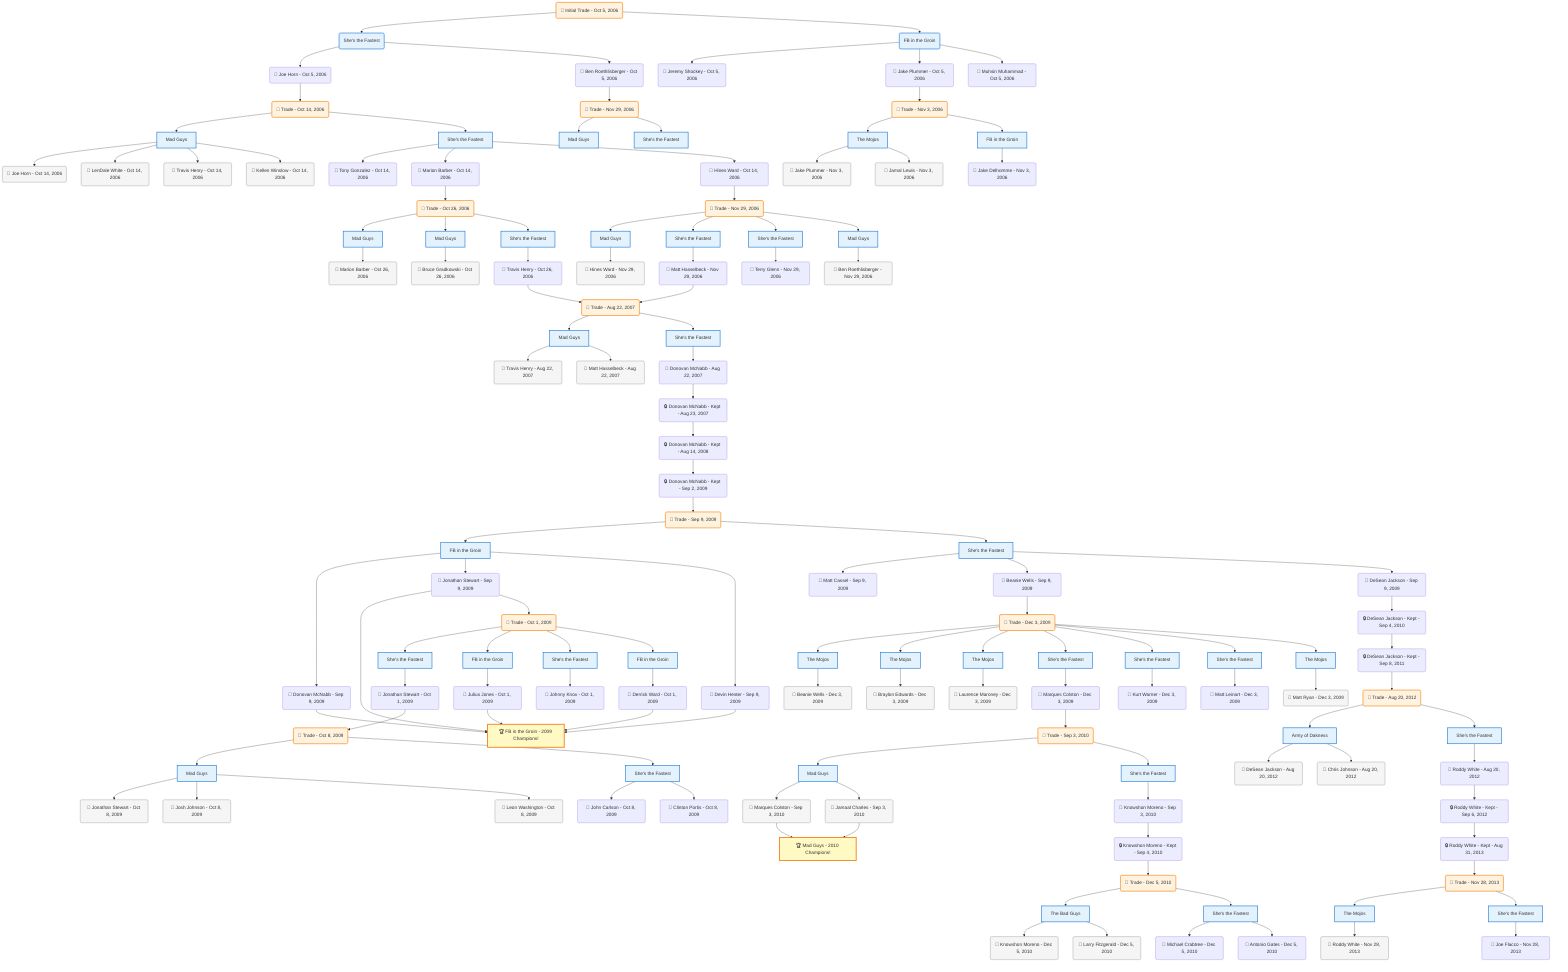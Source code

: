 flowchart TD

    TRADE_MAIN("🔄 Initial Trade - Oct 5, 2006")
    TEAM_1("She's the Fastest")
    TEAM_2("FB in the Groin")
    NODE_b3d96c99-6169-4838-a146-0ccb6553a40f("🔄 Joe Horn - Oct 5, 2006")
    TRADE_ce20ada5-488c-42bb-81ff-654bf10c775e_3("🔄 Trade - Oct 14, 2006")
    TEAM_f5908944-6efd-40eb-af54-6c53004e0e2f_4["Mad Guys"]
    NODE_2d5e163c-cf82-4f0c-b2b0-928482ea4ad2("🔄 Joe Horn - Oct 14, 2006")
    NODE_f2a49ad0-9bef-4fd1-94ed-61651a84658b("🔄 LenDale White - Oct 14, 2006")
    NODE_282956be-e712-4df6-843a-9d92485c0ae4("🔄 Travis Henry - Oct 14, 2006")
    NODE_226cc31f-fa1b-4444-9edd-d799c92a88af("🔄 Kellen Winslow - Oct 14, 2006")
    TEAM_4449259f-64af-44fd-9235-1facc0926234_5["She's the Fastest"]
    NODE_318494ea-3c4e-4311-aae1-6262e1d62dd2("🔄 Tony Gonzalez - Oct 14, 2006")
    NODE_76fc29b7-369e-4798-8eac-eaa63e814539("🔄 Marion Barber - Oct 14, 2006")
    TRADE_5d3bc4a9-4882-4228-a856-7e54ae8aafc2_6("🔄 Trade - Oct 26, 2006")
    TEAM_f5908944-6efd-40eb-af54-6c53004e0e2f_7["Mad Guys"]
    NODE_1977b820-e794-4826-a87e-c7ab3bffeb05("🔄 Marion Barber - Oct 26, 2006")
    TEAM_f5908944-6efd-40eb-af54-6c53004e0e2f_8["Mad Guys"]
    NODE_48b9675f-7bae-44b9-a520-04d629791a34("🔄 Bruce Gradkowski - Oct 26, 2006")
    TEAM_4449259f-64af-44fd-9235-1facc0926234_9["She's the Fastest"]
    NODE_6372070f-eeba-4284-a58b-94618802e524("🔄 Travis Henry - Oct 26, 2006")
    TRADE_308eb20b-53a3-4f9b-966d-71bfd7563fae_10("🔄 Trade - Aug 22, 2007")
    TEAM_f5908944-6efd-40eb-af54-6c53004e0e2f_11["Mad Guys"]
    NODE_5040ed8f-9252-42e7-8404-b38608ad1d57("🔄 Travis Henry - Aug 22, 2007")
    NODE_06b4815b-97ba-4f51-8303-f5cfed55f7a3("🔄 Matt Hasselbeck - Aug 22, 2007")
    TEAM_4449259f-64af-44fd-9235-1facc0926234_12["She's the Fastest"]
    NODE_785862b2-4564-4496-aacf-45ba6c83093f("🔄 Donovan McNabb - Aug 22, 2007")
    NODE_6d0e067b-138d-4c48-a5a8-b1066288bdf3("🔒 Donovan McNabb - Kept - Aug 23, 2007")
    NODE_f4f33216-fc5e-425e-a2da-c957a8101213("🔒 Donovan McNabb - Kept - Aug 14, 2008")
    NODE_566b66a0-df77-4a32-a603-975b992e6062("🔒 Donovan McNabb - Kept - Sep 2, 2009")
    TRADE_d64744f2-649c-41d8-81d6-cb12408f9a20_13("🔄 Trade - Sep 9, 2009")
    TEAM_f483ecf1-cd17-4991-854b-e52dfc957b45_14["FB in the Groin"]
    NODE_3128e3d6-ada1-4ddc-99ad-add55e2d292b("🔄 Donovan McNabb - Sep 9, 2009")
    CHAMP_f483ecf1-cd17-4991-854b-e52dfc957b45_2009["🏆 FB in the Groin - 2009 Champions!"]
    NODE_15682633-4c98-4792-b4d5-ef220e682543("🔄 Jonathan Stewart - Sep 9, 2009")
    TRADE_2e75919f-7f43-4753-b2ca-f52a7e93ce4e_15("🔄 Trade - Oct 1, 2009")
    TEAM_4449259f-64af-44fd-9235-1facc0926234_16["She's the Fastest"]
    NODE_83285925-8d16-4bc1-b0fb-55a3915fa4da("🔄 Jonathan Stewart - Oct 1, 2009")
    TRADE_0b8cd5d1-7674-455b-826f-b515a7ac8bca_17("🔄 Trade - Oct 8, 2009")
    TEAM_f5908944-6efd-40eb-af54-6c53004e0e2f_18["Mad Guys"]
    NODE_fe13f67c-e519-4a4c-8aee-8aaf23063a80("🔄 Jonathan Stewart - Oct 8, 2009")
    NODE_6f7575c2-0315-4245-ba61-c41c2e2dfed5("🔄 Josh Johnson - Oct 8, 2009")
    NODE_005c917d-55e3-4e5e-986e-d32250664d36("🔄 Leon Washington - Oct 8, 2009")
    TEAM_4449259f-64af-44fd-9235-1facc0926234_19["She's the Fastest"]
    NODE_53a5d3f6-2275-4eaa-95eb-9d27ae6fc171("🔄 John Carlson - Oct 8, 2009")
    NODE_ef973909-1ab1-4e36-ad3a-ab44db4210d9("🔄 Clinton Portis - Oct 8, 2009")
    TEAM_f483ecf1-cd17-4991-854b-e52dfc957b45_20["FB in the Groin"]
    NODE_6bd2dbc8-26a3-4b6e-8848-0ab9fd44aa1c("🔄 Julius Jones - Oct 1, 2009")
    TEAM_4449259f-64af-44fd-9235-1facc0926234_21["She's the Fastest"]
    NODE_d83fde35-d3b4-4078-b9f5-8c7decd47ba4("🔄 Johnny Knox - Oct 1, 2009")
    TEAM_f483ecf1-cd17-4991-854b-e52dfc957b45_22["FB in the Groin"]
    NODE_a26c503a-f2bc-4cab-996f-f0253689a18b("🔄 Derrick Ward - Oct 1, 2009")
    NODE_2506304d-9aeb-4778-8bbb-feb1241129b8("🔄 Devin Hester - Sep 9, 2009")
    TEAM_4449259f-64af-44fd-9235-1facc0926234_23["She's the Fastest"]
    NODE_da366052-1793-4ec3-aeef-e2d58fcebf07("🔄 Matt Cassel - Sep 9, 2009")
    NODE_6dd1fdfd-8b13-4c36-b124-f5bc0932f73f("🔄 Beanie Wells - Sep 9, 2009")
    TRADE_e8c7b327-7c15-4132-8918-1ccb803d3cb3_24("🔄 Trade - Dec 3, 2009")
    TEAM_bbe2d0ad-54cf-4c22-be82-b2a5f262a157_25["The Mojos"]
    NODE_fb21570f-4fa7-4277-b242-752759ecd6ca("🔄 Beanie Wells - Dec 3, 2009")
    TEAM_bbe2d0ad-54cf-4c22-be82-b2a5f262a157_26["The Mojos"]
    NODE_8ad98370-e765-4528-899b-039fc791b409("🔄 Braylon Edwards - Dec 3, 2009")
    TEAM_bbe2d0ad-54cf-4c22-be82-b2a5f262a157_27["The Mojos"]
    NODE_16e44121-7fef-4e60-a4d8-39d87a019805("🔄 Laurence Maroney - Dec 3, 2009")
    TEAM_4449259f-64af-44fd-9235-1facc0926234_28["She's the Fastest"]
    NODE_8f183324-b3dc-46b4-bbe0-76f206cb24ee("🔄 Marques Colston - Dec 3, 2009")
    TRADE_664c0593-08b2-4014-96b5-f9505dd0abcf_29("🔄 Trade - Sep 3, 2010")
    TEAM_f5908944-6efd-40eb-af54-6c53004e0e2f_30["Mad Guys"]
    NODE_95e1e39b-1714-410c-9892-ac5cc4bc5223("🔄 Marques Colston - Sep 3, 2010")
    CHAMP_f5908944-6efd-40eb-af54-6c53004e0e2f_2010["🏆 Mad Guys - 2010 Champions!"]
    NODE_281c90e5-f919-4693-8733-eee9f5c6f6da("🔄 Jamaal Charles - Sep 3, 2010")
    TEAM_4449259f-64af-44fd-9235-1facc0926234_31["She's the Fastest"]
    NODE_fd02085d-71ad-46e1-b7cc-06f45da9eb89("🔄 Knowshon Moreno - Sep 3, 2010")
    NODE_27d92d64-f467-4a04-b71b-391a2d495356("🔒 Knowshon Moreno - Kept - Sep 4, 2010")
    TRADE_7079c566-1aef-449d-80e3-81013e223777_32("🔄 Trade - Dec 5, 2010")
    TEAM_b2220d1a-ff75-4622-9757-09978901110f_33["The Bad Guys"]
    NODE_e3eeb034-e4c6-4be5-a812-b2c48eba0d53("🔄 Knowshon Moreno - Dec 5, 2010")
    NODE_fbf9d819-d0b8-4ee4-afe1-0b279afe083d("🔄 Larry Fitzgerald - Dec 5, 2010")
    TEAM_4449259f-64af-44fd-9235-1facc0926234_34["She's the Fastest"]
    NODE_3f49242f-c13a-4378-b163-959d8092b13e("🔄 Michael Crabtree - Dec 5, 2010")
    NODE_e2188277-78ab-4766-9782-da39ab3295ef("🔄 Antonio Gates - Dec 5, 2010")
    TEAM_4449259f-64af-44fd-9235-1facc0926234_35["She's the Fastest"]
    NODE_6bc2416f-f57e-4b16-8235-be0b7609e651("🔄 Kurt Warner - Dec 3, 2009")
    TEAM_4449259f-64af-44fd-9235-1facc0926234_36["She's the Fastest"]
    NODE_1ef12492-61ee-4b66-bd62-daa01556b535("🔄 Matt Leinart - Dec 3, 2009")
    TEAM_bbe2d0ad-54cf-4c22-be82-b2a5f262a157_37["The Mojos"]
    NODE_7ae52589-c36b-4b14-8fb9-f6b745ba608d("🔄 Matt Ryan - Dec 3, 2009")
    NODE_620b330b-81b8-4a9f-9476-febda8d1f7e0("🔄 DeSean Jackson - Sep 9, 2009")
    NODE_4108947d-3fba-4cd0-b690-a74622f6719b("🔒 DeSean Jackson - Kept - Sep 4, 2010")
    NODE_847cf1ae-bc2d-47d1-a1e7-f5ebcd390247("🔒 DeSean Jackson - Kept - Sep 8, 2011")
    TRADE_776f10c8-b633-44f1-9b69-2c1a3e3960a8_38("🔄 Trade - Aug 20, 2012")
    TEAM_40f7599b-e68f-4bf4-9553-bf7e10924635_39["Army of Dakness"]
    NODE_f91646d3-8672-4501-84ce-fee2f323f2a6("🔄 DeSean Jackson - Aug 20, 2012")
    NODE_0b176d9f-318c-441e-bec5-2f4e158dfe93("🔄 Chris Johnson - Aug 20, 2012")
    TEAM_4449259f-64af-44fd-9235-1facc0926234_40["She's the Fastest"]
    NODE_5014c5ff-0cc0-477c-8366-0057daba9002("🔄 Roddy White - Aug 20, 2012")
    NODE_b73ba180-9d18-48a1-b198-dd22f915a95f("🔒 Roddy White - Kept - Sep 6, 2012")
    NODE_3bb6ed06-96a5-4ace-89d9-8d7919d0dae1("🔒 Roddy White - Kept - Aug 31, 2013")
    TRADE_0ded9ddb-c05f-4690-885f-7c5615a42e55_41("🔄 Trade - Nov 28, 2013")
    TEAM_bbe2d0ad-54cf-4c22-be82-b2a5f262a157_42["The Mojos"]
    NODE_4f5d45ce-ecc7-4ae4-a143-0b055f240c09("🔄 Roddy White - Nov 28, 2013")
    TEAM_4449259f-64af-44fd-9235-1facc0926234_43["She's the Fastest"]
    NODE_d8b30ecd-e75e-4fa9-a32d-edb51a22a96e("🔄 Joe Flacco - Nov 28, 2013")
    NODE_fd2f47c1-8ed6-4c4d-92c5-fa95074e6f3b("🔄 Hines Ward - Oct 14, 2006")
    TRADE_06fb8c3a-33af-4b79-ab48-d50c700a376b_44("🔄 Trade - Nov 29, 2006")
    TEAM_f5908944-6efd-40eb-af54-6c53004e0e2f_45["Mad Guys"]
    NODE_bdd103d9-e937-4bd8-b04e-546096a292a3("🔄 Hines Ward - Nov 29, 2006")
    TEAM_4449259f-64af-44fd-9235-1facc0926234_46["She's the Fastest"]
    NODE_ba802b4a-92bf-43a5-ba4e-92405ba533ed("🔄 Matt Hasselbeck - Nov 29, 2006")
    TEAM_4449259f-64af-44fd-9235-1facc0926234_47["She's the Fastest"]
    NODE_26eb6b05-5762-4b25-8cba-d62d74e4bc48("🔄 Terry Glenn - Nov 29, 2006")
    TEAM_f5908944-6efd-40eb-af54-6c53004e0e2f_48["Mad Guys"]
    NODE_58f26ffa-7c76-48c0-a511-e4ad4db00d53("🔄 Ben Roethlisberger - Nov 29, 2006")
    NODE_c57e70ab-6f35-4286-b3f0-13b79a160e15("🔄 Jeremy Shockey - Oct 5, 2006")
    NODE_5641278b-5d11-44ac-bd94-4078d5654562("🔄 Ben Roethlisberger - Oct 5, 2006")
    TRADE_06fb8c3a-33af-4b79-ab48-d50c700a376b_49("🔄 Trade - Nov 29, 2006")
    TEAM_f5908944-6efd-40eb-af54-6c53004e0e2f_50["Mad Guys"]
    TEAM_4449259f-64af-44fd-9235-1facc0926234_51["She's the Fastest"]
    NODE_69ecdbbe-6332-4926-9a78-c7965cbc96dc("🔄 Jake Plummer - Oct 5, 2006")
    TRADE_9b49d5bc-6ef6-48f2-ac4c-c398452727b4_52("🔄 Trade - Nov 3, 2006")
    TEAM_bbe2d0ad-54cf-4c22-be82-b2a5f262a157_53["The Mojos"]
    NODE_4f2e1c6d-1dd5-435e-b749-6d920df6f007("🔄 Jake Plummer - Nov 3, 2006")
    NODE_833a3afd-a1cf-4864-a958-8fba61ae431f("🔄 Jamal Lewis - Nov 3, 2006")
    TEAM_f483ecf1-cd17-4991-854b-e52dfc957b45_54["FB in the Groin"]
    NODE_dedea1c5-c834-4810-a8c4-d54e5cc8302e("🔄 Jake Delhomme - Nov 3, 2006")
    NODE_444c6e1b-4de0-497e-bb5f-f65850abe6c6("🔄 Muhsin Muhammad - Oct 5, 2006")

    TRADE_MAIN --> TEAM_1
    TRADE_MAIN --> TEAM_2
    TEAM_1 --> NODE_b3d96c99-6169-4838-a146-0ccb6553a40f
    NODE_b3d96c99-6169-4838-a146-0ccb6553a40f --> TRADE_ce20ada5-488c-42bb-81ff-654bf10c775e_3
    TRADE_ce20ada5-488c-42bb-81ff-654bf10c775e_3 --> TEAM_f5908944-6efd-40eb-af54-6c53004e0e2f_4
    TEAM_f5908944-6efd-40eb-af54-6c53004e0e2f_4 --> NODE_2d5e163c-cf82-4f0c-b2b0-928482ea4ad2
    TEAM_f5908944-6efd-40eb-af54-6c53004e0e2f_4 --> NODE_f2a49ad0-9bef-4fd1-94ed-61651a84658b
    TEAM_f5908944-6efd-40eb-af54-6c53004e0e2f_4 --> NODE_282956be-e712-4df6-843a-9d92485c0ae4
    TEAM_f5908944-6efd-40eb-af54-6c53004e0e2f_4 --> NODE_226cc31f-fa1b-4444-9edd-d799c92a88af
    TRADE_ce20ada5-488c-42bb-81ff-654bf10c775e_3 --> TEAM_4449259f-64af-44fd-9235-1facc0926234_5
    TEAM_4449259f-64af-44fd-9235-1facc0926234_5 --> NODE_318494ea-3c4e-4311-aae1-6262e1d62dd2
    TEAM_4449259f-64af-44fd-9235-1facc0926234_5 --> NODE_76fc29b7-369e-4798-8eac-eaa63e814539
    NODE_76fc29b7-369e-4798-8eac-eaa63e814539 --> TRADE_5d3bc4a9-4882-4228-a856-7e54ae8aafc2_6
    TRADE_5d3bc4a9-4882-4228-a856-7e54ae8aafc2_6 --> TEAM_f5908944-6efd-40eb-af54-6c53004e0e2f_7
    TEAM_f5908944-6efd-40eb-af54-6c53004e0e2f_7 --> NODE_1977b820-e794-4826-a87e-c7ab3bffeb05
    TRADE_5d3bc4a9-4882-4228-a856-7e54ae8aafc2_6 --> TEAM_f5908944-6efd-40eb-af54-6c53004e0e2f_8
    TEAM_f5908944-6efd-40eb-af54-6c53004e0e2f_8 --> NODE_48b9675f-7bae-44b9-a520-04d629791a34
    TRADE_5d3bc4a9-4882-4228-a856-7e54ae8aafc2_6 --> TEAM_4449259f-64af-44fd-9235-1facc0926234_9
    TEAM_4449259f-64af-44fd-9235-1facc0926234_9 --> NODE_6372070f-eeba-4284-a58b-94618802e524
    NODE_6372070f-eeba-4284-a58b-94618802e524 --> TRADE_308eb20b-53a3-4f9b-966d-71bfd7563fae_10
    TRADE_308eb20b-53a3-4f9b-966d-71bfd7563fae_10 --> TEAM_f5908944-6efd-40eb-af54-6c53004e0e2f_11
    TEAM_f5908944-6efd-40eb-af54-6c53004e0e2f_11 --> NODE_5040ed8f-9252-42e7-8404-b38608ad1d57
    TEAM_f5908944-6efd-40eb-af54-6c53004e0e2f_11 --> NODE_06b4815b-97ba-4f51-8303-f5cfed55f7a3
    TRADE_308eb20b-53a3-4f9b-966d-71bfd7563fae_10 --> TEAM_4449259f-64af-44fd-9235-1facc0926234_12
    TEAM_4449259f-64af-44fd-9235-1facc0926234_12 --> NODE_785862b2-4564-4496-aacf-45ba6c83093f
    NODE_785862b2-4564-4496-aacf-45ba6c83093f --> NODE_6d0e067b-138d-4c48-a5a8-b1066288bdf3
    NODE_6d0e067b-138d-4c48-a5a8-b1066288bdf3 --> NODE_f4f33216-fc5e-425e-a2da-c957a8101213
    NODE_f4f33216-fc5e-425e-a2da-c957a8101213 --> NODE_566b66a0-df77-4a32-a603-975b992e6062
    NODE_566b66a0-df77-4a32-a603-975b992e6062 --> TRADE_d64744f2-649c-41d8-81d6-cb12408f9a20_13
    TRADE_d64744f2-649c-41d8-81d6-cb12408f9a20_13 --> TEAM_f483ecf1-cd17-4991-854b-e52dfc957b45_14
    TEAM_f483ecf1-cd17-4991-854b-e52dfc957b45_14 --> NODE_3128e3d6-ada1-4ddc-99ad-add55e2d292b
    NODE_3128e3d6-ada1-4ddc-99ad-add55e2d292b --> CHAMP_f483ecf1-cd17-4991-854b-e52dfc957b45_2009
    TEAM_f483ecf1-cd17-4991-854b-e52dfc957b45_14 --> NODE_15682633-4c98-4792-b4d5-ef220e682543
    NODE_15682633-4c98-4792-b4d5-ef220e682543 --> CHAMP_f483ecf1-cd17-4991-854b-e52dfc957b45_2009
    NODE_15682633-4c98-4792-b4d5-ef220e682543 --> TRADE_2e75919f-7f43-4753-b2ca-f52a7e93ce4e_15
    TRADE_2e75919f-7f43-4753-b2ca-f52a7e93ce4e_15 --> TEAM_4449259f-64af-44fd-9235-1facc0926234_16
    TEAM_4449259f-64af-44fd-9235-1facc0926234_16 --> NODE_83285925-8d16-4bc1-b0fb-55a3915fa4da
    NODE_83285925-8d16-4bc1-b0fb-55a3915fa4da --> TRADE_0b8cd5d1-7674-455b-826f-b515a7ac8bca_17
    TRADE_0b8cd5d1-7674-455b-826f-b515a7ac8bca_17 --> TEAM_f5908944-6efd-40eb-af54-6c53004e0e2f_18
    TEAM_f5908944-6efd-40eb-af54-6c53004e0e2f_18 --> NODE_fe13f67c-e519-4a4c-8aee-8aaf23063a80
    TEAM_f5908944-6efd-40eb-af54-6c53004e0e2f_18 --> NODE_6f7575c2-0315-4245-ba61-c41c2e2dfed5
    TEAM_f5908944-6efd-40eb-af54-6c53004e0e2f_18 --> NODE_005c917d-55e3-4e5e-986e-d32250664d36
    TRADE_0b8cd5d1-7674-455b-826f-b515a7ac8bca_17 --> TEAM_4449259f-64af-44fd-9235-1facc0926234_19
    TEAM_4449259f-64af-44fd-9235-1facc0926234_19 --> NODE_53a5d3f6-2275-4eaa-95eb-9d27ae6fc171
    TEAM_4449259f-64af-44fd-9235-1facc0926234_19 --> NODE_ef973909-1ab1-4e36-ad3a-ab44db4210d9
    TRADE_2e75919f-7f43-4753-b2ca-f52a7e93ce4e_15 --> TEAM_f483ecf1-cd17-4991-854b-e52dfc957b45_20
    TEAM_f483ecf1-cd17-4991-854b-e52dfc957b45_20 --> NODE_6bd2dbc8-26a3-4b6e-8848-0ab9fd44aa1c
    NODE_6bd2dbc8-26a3-4b6e-8848-0ab9fd44aa1c --> CHAMP_f483ecf1-cd17-4991-854b-e52dfc957b45_2009
    TRADE_2e75919f-7f43-4753-b2ca-f52a7e93ce4e_15 --> TEAM_4449259f-64af-44fd-9235-1facc0926234_21
    TEAM_4449259f-64af-44fd-9235-1facc0926234_21 --> NODE_d83fde35-d3b4-4078-b9f5-8c7decd47ba4
    TRADE_2e75919f-7f43-4753-b2ca-f52a7e93ce4e_15 --> TEAM_f483ecf1-cd17-4991-854b-e52dfc957b45_22
    TEAM_f483ecf1-cd17-4991-854b-e52dfc957b45_22 --> NODE_a26c503a-f2bc-4cab-996f-f0253689a18b
    NODE_a26c503a-f2bc-4cab-996f-f0253689a18b --> CHAMP_f483ecf1-cd17-4991-854b-e52dfc957b45_2009
    TEAM_f483ecf1-cd17-4991-854b-e52dfc957b45_14 --> NODE_2506304d-9aeb-4778-8bbb-feb1241129b8
    NODE_2506304d-9aeb-4778-8bbb-feb1241129b8 --> CHAMP_f483ecf1-cd17-4991-854b-e52dfc957b45_2009
    TRADE_d64744f2-649c-41d8-81d6-cb12408f9a20_13 --> TEAM_4449259f-64af-44fd-9235-1facc0926234_23
    TEAM_4449259f-64af-44fd-9235-1facc0926234_23 --> NODE_da366052-1793-4ec3-aeef-e2d58fcebf07
    TEAM_4449259f-64af-44fd-9235-1facc0926234_23 --> NODE_6dd1fdfd-8b13-4c36-b124-f5bc0932f73f
    NODE_6dd1fdfd-8b13-4c36-b124-f5bc0932f73f --> TRADE_e8c7b327-7c15-4132-8918-1ccb803d3cb3_24
    TRADE_e8c7b327-7c15-4132-8918-1ccb803d3cb3_24 --> TEAM_bbe2d0ad-54cf-4c22-be82-b2a5f262a157_25
    TEAM_bbe2d0ad-54cf-4c22-be82-b2a5f262a157_25 --> NODE_fb21570f-4fa7-4277-b242-752759ecd6ca
    TRADE_e8c7b327-7c15-4132-8918-1ccb803d3cb3_24 --> TEAM_bbe2d0ad-54cf-4c22-be82-b2a5f262a157_26
    TEAM_bbe2d0ad-54cf-4c22-be82-b2a5f262a157_26 --> NODE_8ad98370-e765-4528-899b-039fc791b409
    TRADE_e8c7b327-7c15-4132-8918-1ccb803d3cb3_24 --> TEAM_bbe2d0ad-54cf-4c22-be82-b2a5f262a157_27
    TEAM_bbe2d0ad-54cf-4c22-be82-b2a5f262a157_27 --> NODE_16e44121-7fef-4e60-a4d8-39d87a019805
    TRADE_e8c7b327-7c15-4132-8918-1ccb803d3cb3_24 --> TEAM_4449259f-64af-44fd-9235-1facc0926234_28
    TEAM_4449259f-64af-44fd-9235-1facc0926234_28 --> NODE_8f183324-b3dc-46b4-bbe0-76f206cb24ee
    NODE_8f183324-b3dc-46b4-bbe0-76f206cb24ee --> TRADE_664c0593-08b2-4014-96b5-f9505dd0abcf_29
    TRADE_664c0593-08b2-4014-96b5-f9505dd0abcf_29 --> TEAM_f5908944-6efd-40eb-af54-6c53004e0e2f_30
    TEAM_f5908944-6efd-40eb-af54-6c53004e0e2f_30 --> NODE_95e1e39b-1714-410c-9892-ac5cc4bc5223
    NODE_95e1e39b-1714-410c-9892-ac5cc4bc5223 --> CHAMP_f5908944-6efd-40eb-af54-6c53004e0e2f_2010
    TEAM_f5908944-6efd-40eb-af54-6c53004e0e2f_30 --> NODE_281c90e5-f919-4693-8733-eee9f5c6f6da
    NODE_281c90e5-f919-4693-8733-eee9f5c6f6da --> CHAMP_f5908944-6efd-40eb-af54-6c53004e0e2f_2010
    TRADE_664c0593-08b2-4014-96b5-f9505dd0abcf_29 --> TEAM_4449259f-64af-44fd-9235-1facc0926234_31
    TEAM_4449259f-64af-44fd-9235-1facc0926234_31 --> NODE_fd02085d-71ad-46e1-b7cc-06f45da9eb89
    NODE_fd02085d-71ad-46e1-b7cc-06f45da9eb89 --> NODE_27d92d64-f467-4a04-b71b-391a2d495356
    NODE_27d92d64-f467-4a04-b71b-391a2d495356 --> TRADE_7079c566-1aef-449d-80e3-81013e223777_32
    TRADE_7079c566-1aef-449d-80e3-81013e223777_32 --> TEAM_b2220d1a-ff75-4622-9757-09978901110f_33
    TEAM_b2220d1a-ff75-4622-9757-09978901110f_33 --> NODE_e3eeb034-e4c6-4be5-a812-b2c48eba0d53
    TEAM_b2220d1a-ff75-4622-9757-09978901110f_33 --> NODE_fbf9d819-d0b8-4ee4-afe1-0b279afe083d
    TRADE_7079c566-1aef-449d-80e3-81013e223777_32 --> TEAM_4449259f-64af-44fd-9235-1facc0926234_34
    TEAM_4449259f-64af-44fd-9235-1facc0926234_34 --> NODE_3f49242f-c13a-4378-b163-959d8092b13e
    TEAM_4449259f-64af-44fd-9235-1facc0926234_34 --> NODE_e2188277-78ab-4766-9782-da39ab3295ef
    TRADE_e8c7b327-7c15-4132-8918-1ccb803d3cb3_24 --> TEAM_4449259f-64af-44fd-9235-1facc0926234_35
    TEAM_4449259f-64af-44fd-9235-1facc0926234_35 --> NODE_6bc2416f-f57e-4b16-8235-be0b7609e651
    TRADE_e8c7b327-7c15-4132-8918-1ccb803d3cb3_24 --> TEAM_4449259f-64af-44fd-9235-1facc0926234_36
    TEAM_4449259f-64af-44fd-9235-1facc0926234_36 --> NODE_1ef12492-61ee-4b66-bd62-daa01556b535
    TRADE_e8c7b327-7c15-4132-8918-1ccb803d3cb3_24 --> TEAM_bbe2d0ad-54cf-4c22-be82-b2a5f262a157_37
    TEAM_bbe2d0ad-54cf-4c22-be82-b2a5f262a157_37 --> NODE_7ae52589-c36b-4b14-8fb9-f6b745ba608d
    TEAM_4449259f-64af-44fd-9235-1facc0926234_23 --> NODE_620b330b-81b8-4a9f-9476-febda8d1f7e0
    NODE_620b330b-81b8-4a9f-9476-febda8d1f7e0 --> NODE_4108947d-3fba-4cd0-b690-a74622f6719b
    NODE_4108947d-3fba-4cd0-b690-a74622f6719b --> NODE_847cf1ae-bc2d-47d1-a1e7-f5ebcd390247
    NODE_847cf1ae-bc2d-47d1-a1e7-f5ebcd390247 --> TRADE_776f10c8-b633-44f1-9b69-2c1a3e3960a8_38
    TRADE_776f10c8-b633-44f1-9b69-2c1a3e3960a8_38 --> TEAM_40f7599b-e68f-4bf4-9553-bf7e10924635_39
    TEAM_40f7599b-e68f-4bf4-9553-bf7e10924635_39 --> NODE_f91646d3-8672-4501-84ce-fee2f323f2a6
    TEAM_40f7599b-e68f-4bf4-9553-bf7e10924635_39 --> NODE_0b176d9f-318c-441e-bec5-2f4e158dfe93
    TRADE_776f10c8-b633-44f1-9b69-2c1a3e3960a8_38 --> TEAM_4449259f-64af-44fd-9235-1facc0926234_40
    TEAM_4449259f-64af-44fd-9235-1facc0926234_40 --> NODE_5014c5ff-0cc0-477c-8366-0057daba9002
    NODE_5014c5ff-0cc0-477c-8366-0057daba9002 --> NODE_b73ba180-9d18-48a1-b198-dd22f915a95f
    NODE_b73ba180-9d18-48a1-b198-dd22f915a95f --> NODE_3bb6ed06-96a5-4ace-89d9-8d7919d0dae1
    NODE_3bb6ed06-96a5-4ace-89d9-8d7919d0dae1 --> TRADE_0ded9ddb-c05f-4690-885f-7c5615a42e55_41
    TRADE_0ded9ddb-c05f-4690-885f-7c5615a42e55_41 --> TEAM_bbe2d0ad-54cf-4c22-be82-b2a5f262a157_42
    TEAM_bbe2d0ad-54cf-4c22-be82-b2a5f262a157_42 --> NODE_4f5d45ce-ecc7-4ae4-a143-0b055f240c09
    TRADE_0ded9ddb-c05f-4690-885f-7c5615a42e55_41 --> TEAM_4449259f-64af-44fd-9235-1facc0926234_43
    TEAM_4449259f-64af-44fd-9235-1facc0926234_43 --> NODE_d8b30ecd-e75e-4fa9-a32d-edb51a22a96e
    TEAM_4449259f-64af-44fd-9235-1facc0926234_5 --> NODE_fd2f47c1-8ed6-4c4d-92c5-fa95074e6f3b
    NODE_fd2f47c1-8ed6-4c4d-92c5-fa95074e6f3b --> TRADE_06fb8c3a-33af-4b79-ab48-d50c700a376b_44
    TRADE_06fb8c3a-33af-4b79-ab48-d50c700a376b_44 --> TEAM_f5908944-6efd-40eb-af54-6c53004e0e2f_45
    TEAM_f5908944-6efd-40eb-af54-6c53004e0e2f_45 --> NODE_bdd103d9-e937-4bd8-b04e-546096a292a3
    TRADE_06fb8c3a-33af-4b79-ab48-d50c700a376b_44 --> TEAM_4449259f-64af-44fd-9235-1facc0926234_46
    TEAM_4449259f-64af-44fd-9235-1facc0926234_46 --> NODE_ba802b4a-92bf-43a5-ba4e-92405ba533ed
    NODE_ba802b4a-92bf-43a5-ba4e-92405ba533ed --> TRADE_308eb20b-53a3-4f9b-966d-71bfd7563fae_10
    TRADE_06fb8c3a-33af-4b79-ab48-d50c700a376b_44 --> TEAM_4449259f-64af-44fd-9235-1facc0926234_47
    TEAM_4449259f-64af-44fd-9235-1facc0926234_47 --> NODE_26eb6b05-5762-4b25-8cba-d62d74e4bc48
    TRADE_06fb8c3a-33af-4b79-ab48-d50c700a376b_44 --> TEAM_f5908944-6efd-40eb-af54-6c53004e0e2f_48
    TEAM_f5908944-6efd-40eb-af54-6c53004e0e2f_48 --> NODE_58f26ffa-7c76-48c0-a511-e4ad4db00d53
    TEAM_2 --> NODE_c57e70ab-6f35-4286-b3f0-13b79a160e15
    TEAM_1 --> NODE_5641278b-5d11-44ac-bd94-4078d5654562
    NODE_5641278b-5d11-44ac-bd94-4078d5654562 --> TRADE_06fb8c3a-33af-4b79-ab48-d50c700a376b_49
    TRADE_06fb8c3a-33af-4b79-ab48-d50c700a376b_49 --> TEAM_f5908944-6efd-40eb-af54-6c53004e0e2f_50
    TRADE_06fb8c3a-33af-4b79-ab48-d50c700a376b_49 --> TEAM_4449259f-64af-44fd-9235-1facc0926234_51
    TEAM_2 --> NODE_69ecdbbe-6332-4926-9a78-c7965cbc96dc
    NODE_69ecdbbe-6332-4926-9a78-c7965cbc96dc --> TRADE_9b49d5bc-6ef6-48f2-ac4c-c398452727b4_52
    TRADE_9b49d5bc-6ef6-48f2-ac4c-c398452727b4_52 --> TEAM_bbe2d0ad-54cf-4c22-be82-b2a5f262a157_53
    TEAM_bbe2d0ad-54cf-4c22-be82-b2a5f262a157_53 --> NODE_4f2e1c6d-1dd5-435e-b749-6d920df6f007
    TEAM_bbe2d0ad-54cf-4c22-be82-b2a5f262a157_53 --> NODE_833a3afd-a1cf-4864-a958-8fba61ae431f
    TRADE_9b49d5bc-6ef6-48f2-ac4c-c398452727b4_52 --> TEAM_f483ecf1-cd17-4991-854b-e52dfc957b45_54
    TEAM_f483ecf1-cd17-4991-854b-e52dfc957b45_54 --> NODE_dedea1c5-c834-4810-a8c4-d54e5cc8302e
    TEAM_2 --> NODE_444c6e1b-4de0-497e-bb5f-f65850abe6c6

    %% Node styling
    classDef teamNode fill:#e3f2fd,stroke:#1976d2,stroke-width:2px
    classDef tradeNode fill:#fff3e0,stroke:#f57c00,stroke-width:2px
    classDef playerNode fill:#f3e5f5,stroke:#7b1fa2,stroke-width:1px
    classDef nonRootPlayerNode fill:#f5f5f5,stroke:#757575,stroke-width:1px
    classDef endNode fill:#ffebee,stroke:#c62828,stroke-width:2px
    classDef waiverNode fill:#e8f5e8,stroke:#388e3c,stroke-width:2px
    classDef championshipNode fill:#fff9c4,stroke:#f57f17,stroke-width:3px

    class TEAM_1,TEAM_2,TEAM_f5908944-6efd-40eb-af54-6c53004e0e2f_4,TEAM_4449259f-64af-44fd-9235-1facc0926234_5,TEAM_f5908944-6efd-40eb-af54-6c53004e0e2f_7,TEAM_f5908944-6efd-40eb-af54-6c53004e0e2f_8,TEAM_4449259f-64af-44fd-9235-1facc0926234_9,TEAM_f5908944-6efd-40eb-af54-6c53004e0e2f_11,TEAM_4449259f-64af-44fd-9235-1facc0926234_12,TEAM_f483ecf1-cd17-4991-854b-e52dfc957b45_14,TEAM_4449259f-64af-44fd-9235-1facc0926234_16,TEAM_f5908944-6efd-40eb-af54-6c53004e0e2f_18,TEAM_4449259f-64af-44fd-9235-1facc0926234_19,TEAM_f483ecf1-cd17-4991-854b-e52dfc957b45_20,TEAM_4449259f-64af-44fd-9235-1facc0926234_21,TEAM_f483ecf1-cd17-4991-854b-e52dfc957b45_22,TEAM_4449259f-64af-44fd-9235-1facc0926234_23,TEAM_bbe2d0ad-54cf-4c22-be82-b2a5f262a157_25,TEAM_bbe2d0ad-54cf-4c22-be82-b2a5f262a157_26,TEAM_bbe2d0ad-54cf-4c22-be82-b2a5f262a157_27,TEAM_4449259f-64af-44fd-9235-1facc0926234_28,TEAM_f5908944-6efd-40eb-af54-6c53004e0e2f_30,TEAM_4449259f-64af-44fd-9235-1facc0926234_31,TEAM_b2220d1a-ff75-4622-9757-09978901110f_33,TEAM_4449259f-64af-44fd-9235-1facc0926234_34,TEAM_4449259f-64af-44fd-9235-1facc0926234_35,TEAM_4449259f-64af-44fd-9235-1facc0926234_36,TEAM_bbe2d0ad-54cf-4c22-be82-b2a5f262a157_37,TEAM_40f7599b-e68f-4bf4-9553-bf7e10924635_39,TEAM_4449259f-64af-44fd-9235-1facc0926234_40,TEAM_bbe2d0ad-54cf-4c22-be82-b2a5f262a157_42,TEAM_4449259f-64af-44fd-9235-1facc0926234_43,TEAM_f5908944-6efd-40eb-af54-6c53004e0e2f_45,TEAM_4449259f-64af-44fd-9235-1facc0926234_46,TEAM_4449259f-64af-44fd-9235-1facc0926234_47,TEAM_f5908944-6efd-40eb-af54-6c53004e0e2f_48,TEAM_f5908944-6efd-40eb-af54-6c53004e0e2f_50,TEAM_4449259f-64af-44fd-9235-1facc0926234_51,TEAM_bbe2d0ad-54cf-4c22-be82-b2a5f262a157_53,TEAM_f483ecf1-cd17-4991-854b-e52dfc957b45_54 teamNode
    class CHAMP_f483ecf1-cd17-4991-854b-e52dfc957b45_2009,CHAMP_f5908944-6efd-40eb-af54-6c53004e0e2f_2010 championshipNode
    class NODE_2d5e163c-cf82-4f0c-b2b0-928482ea4ad2,NODE_f2a49ad0-9bef-4fd1-94ed-61651a84658b,NODE_282956be-e712-4df6-843a-9d92485c0ae4,NODE_226cc31f-fa1b-4444-9edd-d799c92a88af,NODE_1977b820-e794-4826-a87e-c7ab3bffeb05,NODE_48b9675f-7bae-44b9-a520-04d629791a34,NODE_5040ed8f-9252-42e7-8404-b38608ad1d57,NODE_06b4815b-97ba-4f51-8303-f5cfed55f7a3,NODE_fe13f67c-e519-4a4c-8aee-8aaf23063a80,NODE_6f7575c2-0315-4245-ba61-c41c2e2dfed5,NODE_005c917d-55e3-4e5e-986e-d32250664d36,NODE_fb21570f-4fa7-4277-b242-752759ecd6ca,NODE_8ad98370-e765-4528-899b-039fc791b409,NODE_16e44121-7fef-4e60-a4d8-39d87a019805,NODE_95e1e39b-1714-410c-9892-ac5cc4bc5223,NODE_281c90e5-f919-4693-8733-eee9f5c6f6da,NODE_e3eeb034-e4c6-4be5-a812-b2c48eba0d53,NODE_fbf9d819-d0b8-4ee4-afe1-0b279afe083d,NODE_7ae52589-c36b-4b14-8fb9-f6b745ba608d,NODE_f91646d3-8672-4501-84ce-fee2f323f2a6,NODE_0b176d9f-318c-441e-bec5-2f4e158dfe93,NODE_4f5d45ce-ecc7-4ae4-a143-0b055f240c09,NODE_bdd103d9-e937-4bd8-b04e-546096a292a3,NODE_58f26ffa-7c76-48c0-a511-e4ad4db00d53,NODE_4f2e1c6d-1dd5-435e-b749-6d920df6f007,NODE_833a3afd-a1cf-4864-a958-8fba61ae431f nonRootPlayerNode
    class TRADE_MAIN,TRADE_ce20ada5-488c-42bb-81ff-654bf10c775e_3,TRADE_5d3bc4a9-4882-4228-a856-7e54ae8aafc2_6,TRADE_308eb20b-53a3-4f9b-966d-71bfd7563fae_10,TRADE_d64744f2-649c-41d8-81d6-cb12408f9a20_13,TRADE_2e75919f-7f43-4753-b2ca-f52a7e93ce4e_15,TRADE_0b8cd5d1-7674-455b-826f-b515a7ac8bca_17,TRADE_e8c7b327-7c15-4132-8918-1ccb803d3cb3_24,TRADE_664c0593-08b2-4014-96b5-f9505dd0abcf_29,TRADE_7079c566-1aef-449d-80e3-81013e223777_32,TRADE_776f10c8-b633-44f1-9b69-2c1a3e3960a8_38,TRADE_0ded9ddb-c05f-4690-885f-7c5615a42e55_41,TRADE_06fb8c3a-33af-4b79-ab48-d50c700a376b_44,TRADE_06fb8c3a-33af-4b79-ab48-d50c700a376b_49,TRADE_9b49d5bc-6ef6-48f2-ac4c-c398452727b4_52 tradeNode